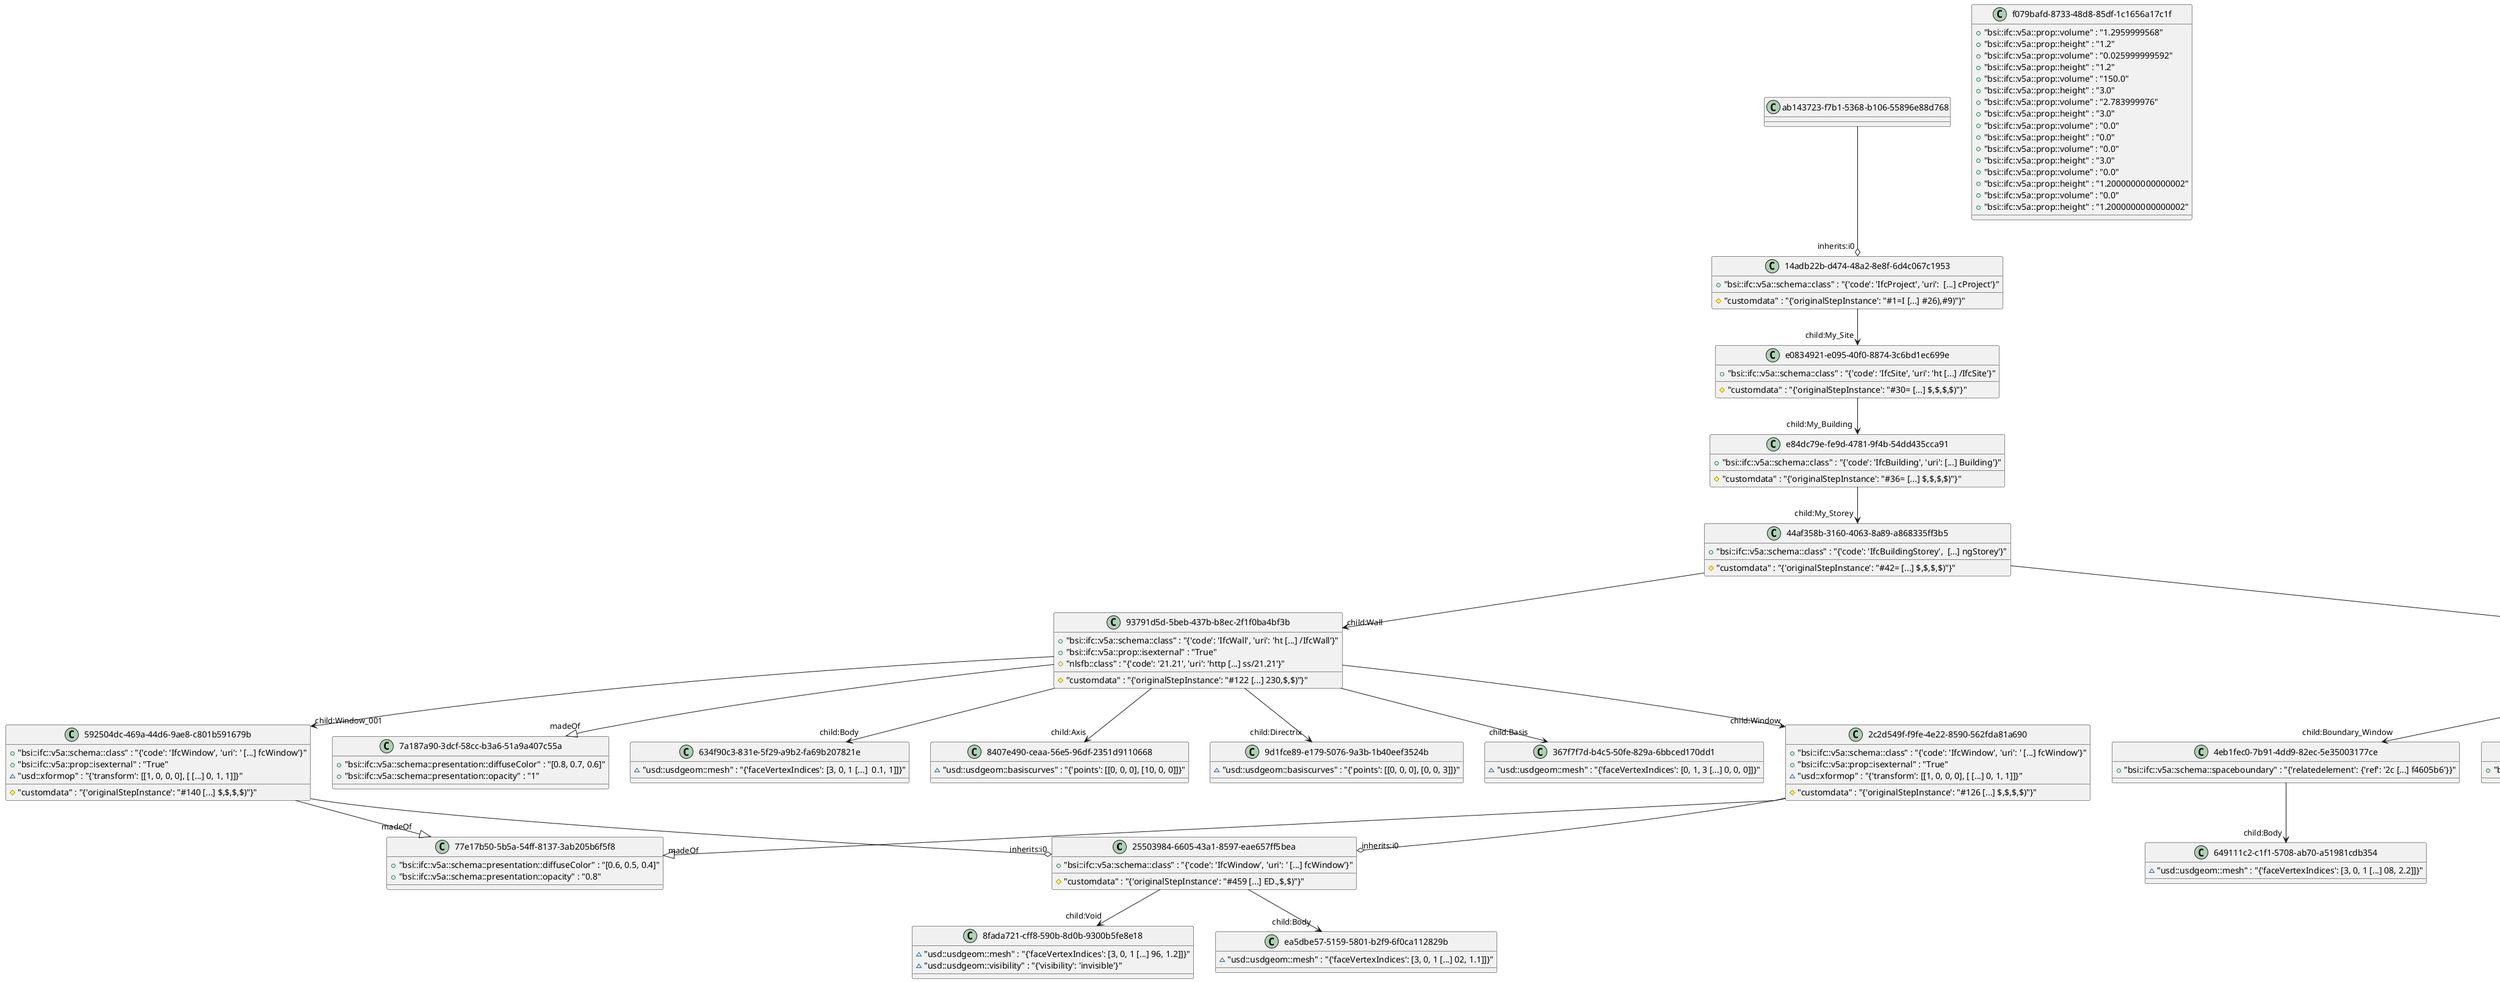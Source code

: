 @startuml
class 25503984-6605-43a1-8597-eae657ff5bea {
  + "bsi::ifc::v5a::schema::class" : "{'code': 'IfcWindow', 'uri': ' [...] fcWindow'}"
  # "customdata" : "{'originalStepInstance': "#459 [...] ED.,$,$)"}"
}

class 14adb22b-d474-48a2-8e8f-6d4c067c1953 {
  + "bsi::ifc::v5a::schema::class" : "{'code': 'IfcProject', 'uri':  [...] cProject'}"
  # "customdata" : "{'originalStepInstance': "#1=I [...] #26),#9)"}"
}

class ab143723-f7b1-5368-b106-55896e88d768 {
}

class e0834921-e095-40f0-8874-3c6bd1ec699e {
  + "bsi::ifc::v5a::schema::class" : "{'code': 'IfcSite', 'uri': 'ht [...] /IfcSite'}"
  # "customdata" : "{'originalStepInstance': "#30= [...] $,$,$,$)"}"
}

class e84dc79e-fe9d-4781-9f4b-54dd435cca91 {
  + "bsi::ifc::v5a::schema::class" : "{'code': 'IfcBuilding', 'uri': [...] Building'}"
  # "customdata" : "{'originalStepInstance': "#36= [...] $,$,$,$)"}"
}

class 44af358b-3160-4063-8a89-a868335ff3b5 {
  + "bsi::ifc::v5a::schema::class" : "{'code': 'IfcBuildingStorey',  [...] ngStorey'}"
  # "customdata" : "{'originalStepInstance': "#42= [...] $,$,$,$)"}"
}

class e3035b71-bd9f-4cdc-86fd-b56e2f4605b6 {
  + "bsi::ifc::v5a::schema::class" : "{'code': 'IfcSpace', 'uri': 'h [...] IfcSpace'}"
  ~ "usd::xformop" : "{'transform': [[1, 0, 0, 0], [ [...] 8, 0, 1]]}"
  # "customdata" : "{'originalStepInstance': "#149 [...] PACE.,$)"}"
}

class 93791d5d-5beb-437b-b8ec-2f1f0ba4bf3b {
  + "bsi::ifc::v5a::schema::class" : "{'code': 'IfcWall', 'uri': 'ht [...] /IfcWall'}"
  + "bsi::ifc::v5a::prop::isexternal" : "True"
  # "customdata" : "{'originalStepInstance': "#122 [...] 230,$,$)"}"
  # "nlsfb::class" : "{'code': '21.21', 'uri': 'http [...] ss/21.21'}"
}

class 2c2d549f-f9fe-4e22-8590-562fda81a690 {
  + "bsi::ifc::v5a::schema::class" : "{'code': 'IfcWindow', 'uri': ' [...] fcWindow'}"
  + "bsi::ifc::v5a::prop::isexternal" : "True"
  ~ "usd::xformop" : "{'transform': [[1, 0, 0, 0], [ [...] 0, 1, 1]]}"
  # "customdata" : "{'originalStepInstance': "#126 [...] $,$,$,$)"}"
}

class 592504dc-469a-44d6-9ae8-c801b591679b {
  + "bsi::ifc::v5a::schema::class" : "{'code': 'IfcWindow', 'uri': ' [...] fcWindow'}"
  + "bsi::ifc::v5a::prop::isexternal" : "True"
  ~ "usd::xformop" : "{'transform': [[1, 0, 0, 0], [ [...] 0, 1, 1]]}"
  # "customdata" : "{'originalStepInstance': "#140 [...] $,$,$,$)"}"
}

class d42f9890-1da9-400a-b313-11b5f27d0da0 {
  + "bsi::ifc::v5a::schema::spaceboundary" : "{'relatedelement': {'ref': '93 [...] f4605b6'}}"
}

class 4eb1fec0-7b91-4dd9-82ec-5e35003177ce {
  + "bsi::ifc::v5a::schema::spaceboundary" : "{'relatedelement': {'ref': '2c [...] f4605b6'}}"
}

class 3b674acb-4384-47de-9f72-0848c9cea8a1 {
  + "bsi::ifc::v5a::schema::spaceboundary" : "{'relatedelement': {'ref': '59 [...] f4605b6'}}"
}

class 0e586931-d0c7-520d-87a1-33977bfcc094 {
  + "bsi::ifc::v5a::schema::presentation::diffuseColor" : "[0.6, 0.7, 0.8]"
  + "bsi::ifc::v5a::schema::presentation::opacity" : "0.3"
}

class 7a187a90-3dcf-58cc-b3a6-51a9a407c55a {
  + "bsi::ifc::v5a::schema::presentation::diffuseColor" : "[0.8, 0.7, 0.6]"
  + "bsi::ifc::v5a::schema::presentation::opacity" : "1"
}

class 77e17b50-5b5a-54ff-8137-3ab205b6f5f8 {
  + "bsi::ifc::v5a::schema::presentation::diffuseColor" : "[0.6, 0.5, 0.4]"
  + "bsi::ifc::v5a::schema::presentation::opacity" : "0.8"
}

class 8fada721-cff8-590b-8d0b-9300b5fe8e18 {
  ~ "usd::usdgeom::mesh" : "{'faceVertexIndices': [3, 0, 1 [...] 96, 1.2]]}"
  ~ "usd::usdgeom::visibility" : "{'visibility': 'invisible'}"
}

class ea5dbe57-5159-5801-b2f9-6f0ca112829b {
  ~ "usd::usdgeom::mesh" : "{'faceVertexIndices': [3, 0, 1 [...] 02, 1.1]]}"
}

class 15289df1-5ae0-5fc9-8399-19de1fbb87a0 {
  ~ "usd::usdgeom::mesh" : "{'faceVertexIndices': [0, 1, 2 [...] 0, 0, 3]]}"
}

class 634f90c3-831e-5f29-a9b2-fa69b207821e {
  ~ "usd::usdgeom::mesh" : "{'faceVertexIndices': [3, 0, 1 [...]  0.1, 1]]}"
}

class 8407e490-ceaa-56e5-96df-2351d9110668 {
  ~ "usd::usdgeom::basiscurves" : "{'points': [[0, 0, 0], [10, 0, 0]]}"
}

class 9d1fce89-e179-5076-9a3b-1b40eef3524b {
  ~ "usd::usdgeom::basiscurves" : "{'points': [[0, 0, 0], [0, 0, 3]]}"
}

class 367f7f7d-b4c5-50fe-829a-6bbced170dd1 {
  ~ "usd::usdgeom::mesh" : "{'faceVertexIndices': [0, 1, 3 [...] 0, 0, 0]]}"
}

class 4e664ae2-7ff7-58d6-aa41-242e18e90a39 {
  ~ "usd::usdgeom::mesh" : "{'faceVertexIndices': [2, 0, 1 [...] e-08, 0]]}"
}

class 649111c2-c1f1-5708-ab70-a51981cdb354 {
  ~ "usd::usdgeom::mesh" : "{'faceVertexIndices': [3, 0, 1 [...] 08, 2.2]]}"
}

class bcefac1b-eb16-5817-9e81-2e35337651b2 {
  ~ "usd::usdgeom::mesh" : "{'faceVertexIndices': [1, 2, 3 [...] e-08, 1]]}"
}

class f079bafd-8733-48d8-85df-1c1656a17c1f {
  + "bsi::ifc::v5a::prop::volume" : "1.2959999568"
  + "bsi::ifc::v5a::prop::height" : "1.2"
  + "bsi::ifc::v5a::prop::volume" : "0.025999999592"
  + "bsi::ifc::v5a::prop::height" : "1.2"
  + "bsi::ifc::v5a::prop::volume" : "150.0"
  + "bsi::ifc::v5a::prop::height" : "3.0"
  + "bsi::ifc::v5a::prop::volume" : "2.783999976"
  + "bsi::ifc::v5a::prop::height" : "3.0"
  + "bsi::ifc::v5a::prop::volume" : "0.0"
  + "bsi::ifc::v5a::prop::height" : "0.0"
  + "bsi::ifc::v5a::prop::volume" : "0.0"
  + "bsi::ifc::v5a::prop::height" : "3.0"
  + "bsi::ifc::v5a::prop::volume" : "0.0"
  + "bsi::ifc::v5a::prop::height" : "1.2000000000000002"
  + "bsi::ifc::v5a::prop::volume" : "0.0"
  + "bsi::ifc::v5a::prop::height" : "1.2000000000000002"
}

"25503984-6605-43a1-8597-eae657ff5bea" --> "child:Void" "8fada721-cff8-590b-8d0b-9300b5fe8e18"
"25503984-6605-43a1-8597-eae657ff5bea" --> "child:Body" "ea5dbe57-5159-5801-b2f9-6f0ca112829b"
"14adb22b-d474-48a2-8e8f-6d4c067c1953" --> "child:My_Site" "e0834921-e095-40f0-8874-3c6bd1ec699e"
"ab143723-f7b1-5368-b106-55896e88d768" --o "inherits:i0" "14adb22b-d474-48a2-8e8f-6d4c067c1953"
"e0834921-e095-40f0-8874-3c6bd1ec699e" --> "child:My_Building" "e84dc79e-fe9d-4781-9f4b-54dd435cca91"
"e84dc79e-fe9d-4781-9f4b-54dd435cca91" --> "child:My_Storey" "44af358b-3160-4063-8a89-a868335ff3b5"
"44af358b-3160-4063-8a89-a868335ff3b5" --> "child:My_Space" "e3035b71-bd9f-4cdc-86fd-b56e2f4605b6"
"44af358b-3160-4063-8a89-a868335ff3b5" --> "child:Wall" "93791d5d-5beb-437b-b8ec-2f1f0ba4bf3b"
"e3035b71-bd9f-4cdc-86fd-b56e2f4605b6" --> "child:Body" "15289df1-5ae0-5fc9-8399-19de1fbb87a0"
"e3035b71-bd9f-4cdc-86fd-b56e2f4605b6" --> "child:Boundary_Wall" "d42f9890-1da9-400a-b313-11b5f27d0da0"
"e3035b71-bd9f-4cdc-86fd-b56e2f4605b6" --> "child:Boundary_Window" "4eb1fec0-7b91-4dd9-82ec-5e35003177ce"
"e3035b71-bd9f-4cdc-86fd-b56e2f4605b6" --> "child:Boundary_Window_001" "3b674acb-4384-47de-9f72-0848c9cea8a1"
"93791d5d-5beb-437b-b8ec-2f1f0ba4bf3b" --> "child:Body" "634f90c3-831e-5f29-a9b2-fa69b207821e"
"93791d5d-5beb-437b-b8ec-2f1f0ba4bf3b" --> "child:Axis" "8407e490-ceaa-56e5-96df-2351d9110668"
"93791d5d-5beb-437b-b8ec-2f1f0ba4bf3b" --> "child:Directrix" "9d1fce89-e179-5076-9a3b-1b40eef3524b"
"93791d5d-5beb-437b-b8ec-2f1f0ba4bf3b" --> "child:Basis" "367f7f7d-b4c5-50fe-829a-6bbced170dd1"
"93791d5d-5beb-437b-b8ec-2f1f0ba4bf3b" --> "child:Window" "2c2d549f-f9fe-4e22-8590-562fda81a690"
"93791d5d-5beb-437b-b8ec-2f1f0ba4bf3b" --> "child:Window_001" "592504dc-469a-44d6-9ae8-c801b591679b"
"2c2d549f-f9fe-4e22-8590-562fda81a690" --o "inherits:i0" "25503984-6605-43a1-8597-eae657ff5bea"
"592504dc-469a-44d6-9ae8-c801b591679b" --o "inherits:i0" "25503984-6605-43a1-8597-eae657ff5bea"
"d42f9890-1da9-400a-b313-11b5f27d0da0" --> "child:Body" "4e664ae2-7ff7-58d6-aa41-242e18e90a39"
"4eb1fec0-7b91-4dd9-82ec-5e35003177ce" --> "child:Body" "649111c2-c1f1-5708-ab70-a51981cdb354"
"3b674acb-4384-47de-9f72-0848c9cea8a1" --> "child:Body" "bcefac1b-eb16-5817-9e81-2e35337651b2"
"e3035b71-bd9f-4cdc-86fd-b56e2f4605b6" --|> "madeOf" "0e586931-d0c7-520d-87a1-33977bfcc094"
"93791d5d-5beb-437b-b8ec-2f1f0ba4bf3b" --|> "madeOf" "7a187a90-3dcf-58cc-b3a6-51a9a407c55a"
"2c2d549f-f9fe-4e22-8590-562fda81a690" --|> "madeOf" "77e17b50-5b5a-54ff-8137-3ab205b6f5f8"
"592504dc-469a-44d6-9ae8-c801b591679b" --|> "madeOf" "77e17b50-5b5a-54ff-8137-3ab205b6f5f8"
@enduml
